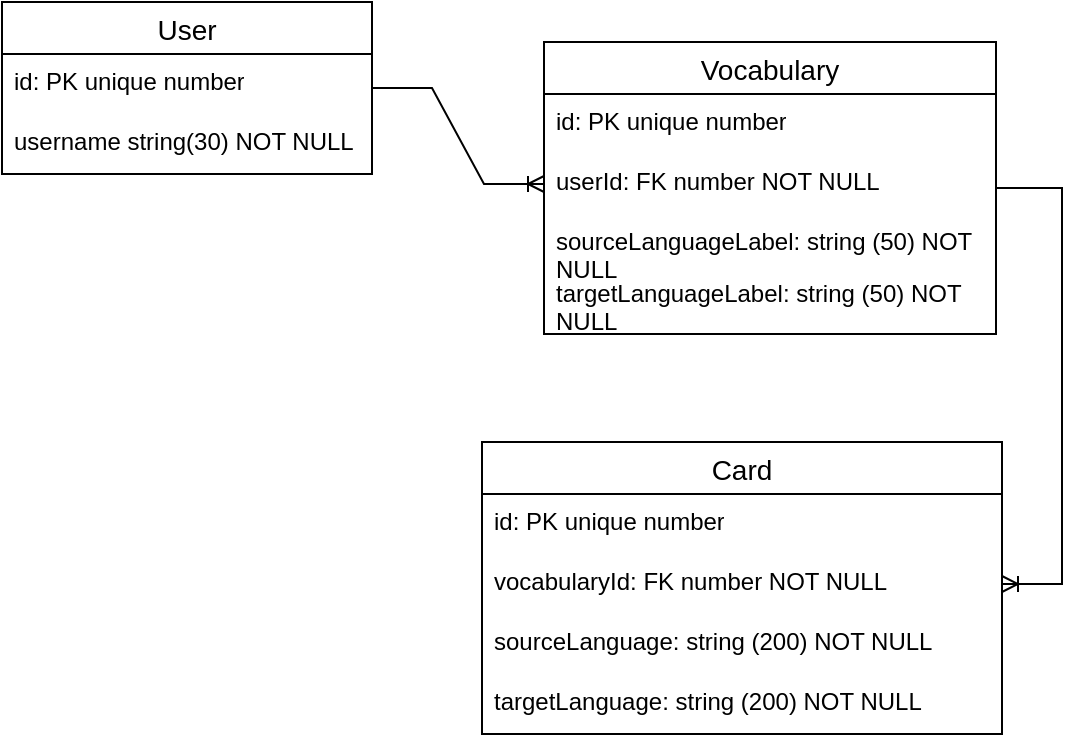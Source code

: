 <mxfile version="24.7.6">
  <diagram name="Страница — 1" id="9xlfPbFHGRW-Ufqjl7n8">
    <mxGraphModel dx="1434" dy="820" grid="1" gridSize="10" guides="1" tooltips="1" connect="1" arrows="1" fold="1" page="1" pageScale="1" pageWidth="827" pageHeight="1169" math="0" shadow="0">
      <root>
        <mxCell id="0" />
        <mxCell id="1" parent="0" />
        <mxCell id="Nm2KeJbvDA310HhIaa4_-27" value="User" style="swimlane;fontStyle=0;childLayout=stackLayout;horizontal=1;startSize=26;horizontalStack=0;resizeParent=1;resizeParentMax=0;resizeLast=0;collapsible=1;marginBottom=0;align=center;fontSize=14;" vertex="1" parent="1">
          <mxGeometry x="30" y="10" width="185" height="86" as="geometry" />
        </mxCell>
        <mxCell id="Nm2KeJbvDA310HhIaa4_-28" value="id: PK unique number" style="text;strokeColor=none;fillColor=none;spacingLeft=4;spacingRight=4;overflow=hidden;rotatable=0;points=[[0,0.5],[1,0.5]];portConstraint=eastwest;fontSize=12;whiteSpace=wrap;html=1;" vertex="1" parent="Nm2KeJbvDA310HhIaa4_-27">
          <mxGeometry y="26" width="185" height="30" as="geometry" />
        </mxCell>
        <mxCell id="Nm2KeJbvDA310HhIaa4_-29" value="username string(30) NOT NULL" style="text;strokeColor=none;fillColor=none;spacingLeft=4;spacingRight=4;overflow=hidden;rotatable=0;points=[[0,0.5],[1,0.5]];portConstraint=eastwest;fontSize=12;whiteSpace=wrap;html=1;" vertex="1" parent="Nm2KeJbvDA310HhIaa4_-27">
          <mxGeometry y="56" width="185" height="30" as="geometry" />
        </mxCell>
        <mxCell id="Nm2KeJbvDA310HhIaa4_-31" value="Vocabulary" style="swimlane;fontStyle=0;childLayout=stackLayout;horizontal=1;startSize=26;horizontalStack=0;resizeParent=1;resizeParentMax=0;resizeLast=0;collapsible=1;marginBottom=0;align=center;fontSize=14;" vertex="1" parent="1">
          <mxGeometry x="301" y="30" width="226" height="146" as="geometry" />
        </mxCell>
        <mxCell id="Nm2KeJbvDA310HhIaa4_-32" value="id: PK unique number" style="text;strokeColor=none;fillColor=none;spacingLeft=4;spacingRight=4;overflow=hidden;rotatable=0;points=[[0,0.5],[1,0.5]];portConstraint=eastwest;fontSize=12;whiteSpace=wrap;html=1;" vertex="1" parent="Nm2KeJbvDA310HhIaa4_-31">
          <mxGeometry y="26" width="226" height="30" as="geometry" />
        </mxCell>
        <mxCell id="Nm2KeJbvDA310HhIaa4_-33" value="userId: FK number NOT NULL" style="text;strokeColor=none;fillColor=none;spacingLeft=4;spacingRight=4;overflow=hidden;rotatable=0;points=[[0,0.5],[1,0.5]];portConstraint=eastwest;fontSize=12;whiteSpace=wrap;html=1;" vertex="1" parent="Nm2KeJbvDA310HhIaa4_-31">
          <mxGeometry y="56" width="226" height="30" as="geometry" />
        </mxCell>
        <mxCell id="Nm2KeJbvDA310HhIaa4_-34" value="sourceLanguageLabel: string (50) NOT NULL" style="text;strokeColor=none;fillColor=none;spacingLeft=4;spacingRight=4;overflow=hidden;rotatable=0;points=[[0,0.5],[1,0.5]];portConstraint=eastwest;fontSize=12;whiteSpace=wrap;html=1;" vertex="1" parent="Nm2KeJbvDA310HhIaa4_-31">
          <mxGeometry y="86" width="226" height="30" as="geometry" />
        </mxCell>
        <mxCell id="Nm2KeJbvDA310HhIaa4_-9" value="targetLanguageLabel: string (50) NOT NULL" style="text;strokeColor=none;fillColor=none;align=left;verticalAlign=middle;spacingLeft=4;spacingRight=4;overflow=hidden;points=[[0,0.5],[1,0.5]];portConstraint=eastwest;rotatable=0;whiteSpace=wrap;html=1;" vertex="1" parent="Nm2KeJbvDA310HhIaa4_-31">
          <mxGeometry y="116" width="226" height="30" as="geometry" />
        </mxCell>
        <mxCell id="Nm2KeJbvDA310HhIaa4_-13" value="" style="edgeStyle=entityRelationEdgeStyle;fontSize=12;html=1;endArrow=ERoneToMany;rounded=0;" edge="1" parent="1" source="Nm2KeJbvDA310HhIaa4_-27" target="Nm2KeJbvDA310HhIaa4_-33">
          <mxGeometry width="100" height="100" relative="1" as="geometry">
            <mxPoint x="180" y="230" as="sourcePoint" />
            <mxPoint x="254" y="260" as="targetPoint" />
          </mxGeometry>
        </mxCell>
        <mxCell id="Nm2KeJbvDA310HhIaa4_-35" value="Card" style="swimlane;fontStyle=0;childLayout=stackLayout;horizontal=1;startSize=26;horizontalStack=0;resizeParent=1;resizeParentMax=0;resizeLast=0;collapsible=1;marginBottom=0;align=center;fontSize=14;" vertex="1" parent="1">
          <mxGeometry x="270" y="230" width="260" height="146" as="geometry" />
        </mxCell>
        <mxCell id="Nm2KeJbvDA310HhIaa4_-36" value="id: PK unique number" style="text;strokeColor=none;fillColor=none;spacingLeft=4;spacingRight=4;overflow=hidden;rotatable=0;points=[[0,0.5],[1,0.5]];portConstraint=eastwest;fontSize=12;whiteSpace=wrap;html=1;" vertex="1" parent="Nm2KeJbvDA310HhIaa4_-35">
          <mxGeometry y="26" width="260" height="30" as="geometry" />
        </mxCell>
        <mxCell id="Nm2KeJbvDA310HhIaa4_-37" value="vocabularyId: FK number NOT NULL" style="text;strokeColor=none;fillColor=none;spacingLeft=4;spacingRight=4;overflow=hidden;rotatable=0;points=[[0,0.5],[1,0.5]];portConstraint=eastwest;fontSize=12;whiteSpace=wrap;html=1;" vertex="1" parent="Nm2KeJbvDA310HhIaa4_-35">
          <mxGeometry y="56" width="260" height="30" as="geometry" />
        </mxCell>
        <mxCell id="Nm2KeJbvDA310HhIaa4_-38" value="sourceLanguage: string (200) NOT NULL" style="text;strokeColor=none;fillColor=none;spacingLeft=4;spacingRight=4;overflow=hidden;rotatable=0;points=[[0,0.5],[1,0.5]];portConstraint=eastwest;fontSize=12;whiteSpace=wrap;html=1;" vertex="1" parent="Nm2KeJbvDA310HhIaa4_-35">
          <mxGeometry y="86" width="260" height="30" as="geometry" />
        </mxCell>
        <mxCell id="Nm2KeJbvDA310HhIaa4_-39" value="targetLanguage: string (200) NOT NULL" style="text;strokeColor=none;fillColor=none;spacingLeft=4;spacingRight=4;overflow=hidden;rotatable=0;points=[[0,0.5],[1,0.5]];portConstraint=eastwest;fontSize=12;whiteSpace=wrap;html=1;" vertex="1" parent="Nm2KeJbvDA310HhIaa4_-35">
          <mxGeometry y="116" width="260" height="30" as="geometry" />
        </mxCell>
        <mxCell id="Nm2KeJbvDA310HhIaa4_-40" value="" style="edgeStyle=entityRelationEdgeStyle;fontSize=12;html=1;endArrow=ERoneToMany;rounded=0;" edge="1" parent="1" source="Nm2KeJbvDA310HhIaa4_-31" target="Nm2KeJbvDA310HhIaa4_-37">
          <mxGeometry width="100" height="100" relative="1" as="geometry">
            <mxPoint x="570" y="140" as="sourcePoint" />
            <mxPoint x="670" y="40" as="targetPoint" />
          </mxGeometry>
        </mxCell>
      </root>
    </mxGraphModel>
  </diagram>
</mxfile>
